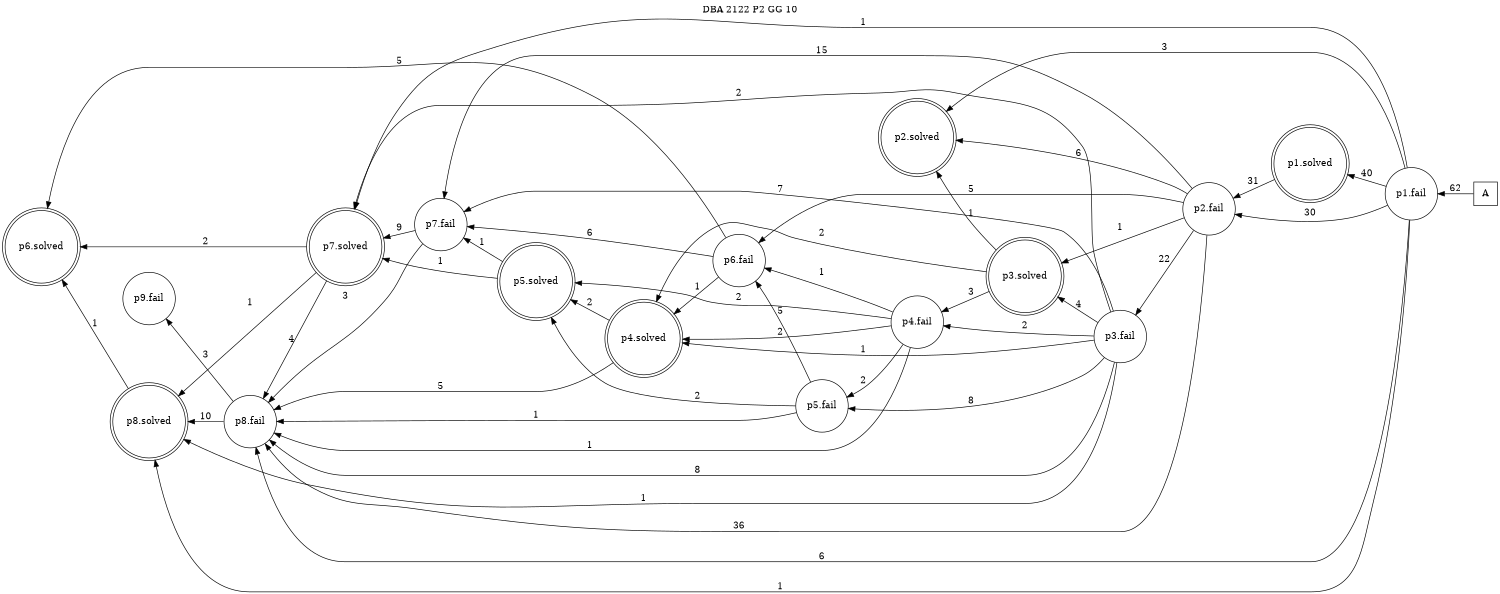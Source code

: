 digraph DBA_2122_P2_GG_10_GOOD {
labelloc="tl"
label= " DBA 2122 P2 GG 10 "
rankdir="RL";
graph [ size=" 10 , 10 !"]

"A" [shape="square" label="A"]
"p1.fail" [shape="circle" label="p1.fail"]
"p1.solved" [shape="doublecircle" label="p1.solved"]
"p2.fail" [shape="circle" label="p2.fail"]
"p3.fail" [shape="circle" label="p3.fail"]
"p3.solved" [shape="doublecircle" label="p3.solved"]
"p2.solved" [shape="doublecircle" label="p2.solved"]
"p4.fail" [shape="circle" label="p4.fail"]
"p5.fail" [shape="circle" label="p5.fail"]
"p5.solved" [shape="doublecircle" label="p5.solved"]
"p4.solved" [shape="doublecircle" label="p4.solved"]
"p6.fail" [shape="circle" label="p6.fail"]
"p6.solved" [shape="doublecircle" label="p6.solved"]
"p7.fail" [shape="circle" label="p7.fail"]
"p8.fail" [shape="circle" label="p8.fail"]
"p7.solved" [shape="doublecircle" label="p7.solved"]
"p8.solved" [shape="doublecircle" label="p8.solved"]
"p9.fail" [shape="circle" label="p9.fail"]
"A" -> "p1.fail" [ label=62]
"p1.fail" -> "p1.solved" [ label=40]
"p1.fail" -> "p2.fail" [ label=30]
"p1.fail" -> "p2.solved" [ label=3]
"p1.fail" -> "p8.fail" [ label=6]
"p1.fail" -> "p7.solved" [ label=1]
"p1.fail" -> "p8.solved" [ label=1]
"p1.solved" -> "p2.fail" [ label=31]
"p2.fail" -> "p3.fail" [ label=22]
"p2.fail" -> "p3.solved" [ label=1]
"p2.fail" -> "p2.solved" [ label=6]
"p2.fail" -> "p6.fail" [ label=5]
"p2.fail" -> "p7.fail" [ label=15]
"p2.fail" -> "p8.fail" [ label=36]
"p3.fail" -> "p3.solved" [ label=4]
"p3.fail" -> "p4.fail" [ label=2]
"p3.fail" -> "p5.fail" [ label=8]
"p3.fail" -> "p4.solved" [ label=1]
"p3.fail" -> "p7.fail" [ label=7]
"p3.fail" -> "p8.fail" [ label=8]
"p3.fail" -> "p7.solved" [ label=2]
"p3.fail" -> "p8.solved" [ label=1]
"p3.solved" -> "p2.solved" [ label=1]
"p3.solved" -> "p4.fail" [ label=3]
"p3.solved" -> "p4.solved" [ label=2]
"p4.fail" -> "p5.fail" [ label=2]
"p4.fail" -> "p5.solved" [ label=2]
"p4.fail" -> "p4.solved" [ label=2]
"p4.fail" -> "p6.fail" [ label=1]
"p4.fail" -> "p8.fail" [ label=1]
"p5.fail" -> "p5.solved" [ label=2]
"p5.fail" -> "p6.fail" [ label=5]
"p5.fail" -> "p8.fail" [ label=1]
"p5.solved" -> "p7.fail" [ label=1]
"p5.solved" -> "p7.solved" [ label=1]
"p4.solved" -> "p5.solved" [ label=2]
"p4.solved" -> "p8.fail" [ label=5]
"p6.fail" -> "p4.solved" [ label=1]
"p6.fail" -> "p6.solved" [ label=5]
"p6.fail" -> "p7.fail" [ label=6]
"p7.fail" -> "p8.fail" [ label=3]
"p7.fail" -> "p7.solved" [ label=9]
"p8.fail" -> "p8.solved" [ label=10]
"p8.fail" -> "p9.fail" [ label=3]
"p7.solved" -> "p6.solved" [ label=2]
"p7.solved" -> "p8.fail" [ label=4]
"p7.solved" -> "p8.solved" [ label=1]
"p8.solved" -> "p6.solved" [ label=1]
}
